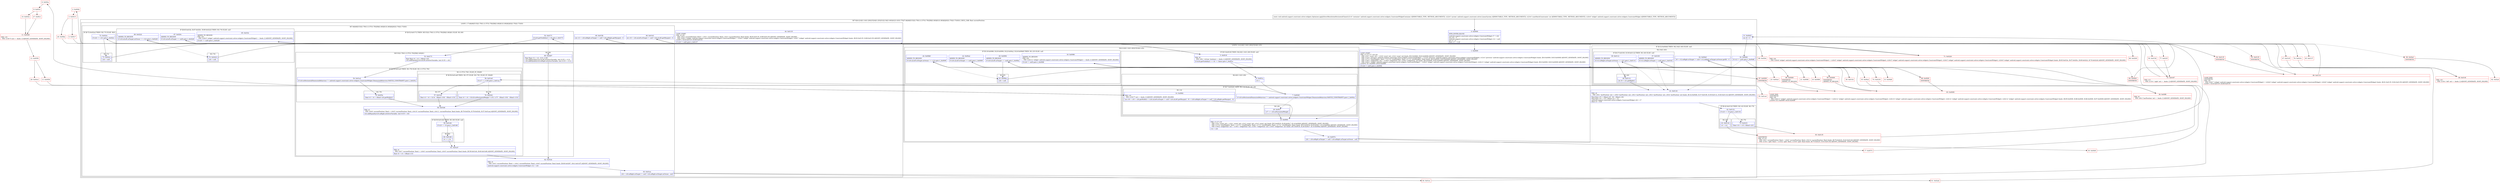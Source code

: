 digraph "CFG forandroid.support.constraint.solver.widgets.Optimizer.applyDirectResolutionHorizontalChain(Landroid\/support\/constraint\/solver\/widgets\/ConstraintWidgetContainer;Landroid\/support\/constraint\/solver\/LinearSystem;ILandroid\/support\/constraint\/solver\/widgets\/ConstraintWidget;)V" {
subgraph cluster_Region_1530199593 {
label = "R(7:0|(4:(2:6|(1:14)(1:29))|15|16|(1:25))|31|(2:34|(1:40))|41|(1:43)(1:75)|(7:46|49|(5:53|(1:79)(1:(1:57)(1:78))|58|(1:60)|61)(1:80)|62|63|(1:70)|(1:73)(0))) | DECL_VAR: float currentPosition\l";
node [shape=record,color=blue];
Node_0 [shape=record,label="{0\:\ 0x0000|MTH_ENTER_BLOCK\l|android.support.constraint.solver.widgets.ConstraintWidget r7 = r24\lint r18 = 0\landroid.support.constraint.solver.widgets.ConstraintWidget r12 = null\lint r3 = 0\lfloat r17 = 0.0f\l}"];
subgraph cluster_LoopRegion_1502586770 {
label = "LOOP:0: (4:(2:6|(1:14)(1:29))|15|16|(1:25))";
node [shape=record,color=blue];
Node_1 [shape=record,label="{1\:\ 0x0009|LOOP_START\lPHI: r3 r12 r17 r18 r24 \l  PHI: (r3v1 'count' int) = (r3v0 'count' int), (r3v2 'count' int) binds: [B:0:0x0000, B:83:0x0009] A[DONT_GENERATE, DONT_INLINE]\l  PHI: (r12v1 'previous' android.support.constraint.solver.widgets.ConstraintWidget) = (r12v0 'previous' android.support.constraint.solver.widgets.ConstraintWidget), (r12v3 'previous' android.support.constraint.solver.widgets.ConstraintWidget) binds: [B:0:0x0000, B:83:0x0009] A[DONT_GENERATE, DONT_INLINE]\l  PHI: (r17v1 'totalWeights' float) = (r17v0 'totalWeights' float), (r17v2 'totalWeights' float) binds: [B:0:0x0000, B:83:0x0009] A[DONT_GENERATE, DONT_INLINE]\l  PHI: (r18v1 'widgetSize' int) = (r18v0 'widgetSize' int), (r18v2 'widgetSize' int) binds: [B:0:0x0000, B:83:0x0009] A[DONT_GENERATE, DONT_INLINE]\l  PHI: (r24v1 'widget' android.support.constraint.solver.widgets.ConstraintWidget) = (r24v0 'widget' android.support.constraint.solver.widgets.ConstraintWidget), (r24v13 'widget' android.support.constraint.solver.widgets.ConstraintWidget) binds: [B:0:0x0000, B:83:0x0009] A[DONT_GENERATE, DONT_INLINE]\lLOOP:0: B:1:0x0009\-\>B:83:0x0009\l|if (r24 != null) goto L_0x000b\l}"];
subgraph cluster_Region_346972551 {
label = "R(4:(2:6|(1:14)(1:29))|15|16|(1:25))";
node [shape=record,color=blue];
subgraph cluster_IfRegion_1119383464 {
label = "IF [B:5:0x0018] THEN: R(2:6|(1:14)(1:29)) ELSE: null";
node [shape=record,color=blue];
Node_5 [shape=record,label="{5\:\ 0x0018|PHI: r8 \l  PHI: (r8v1 'isGone' boolean) =  binds: [] A[DONT_GENERATE, DONT_INLINE]\l|if ((r24.getVisibility() == 8) == false) goto L_0x001a\l}"];
subgraph cluster_Region_1619603776 {
label = "R(2:6|(1:14)(1:29))";
node [shape=record,color=blue];
Node_6 [shape=record,label="{6\:\ 0x001a|r3++\l}"];
subgraph cluster_IfRegion_1106216210 {
label = "IF [B:7:0x0028] THEN: R(1:14) ELSE: R(1:29)";
node [shape=record,color=blue];
Node_7 [shape=record,label="{7\:\ 0x0028|if (r24.mHorizontalDimensionBehaviour != android.support.constraint.solver.widgets.ConstraintWidget.DimensionBehaviour.MATCH_CONSTRAINT) goto L_0x002a\l}"];
subgraph cluster_Region_30320503 {
label = "R(1:14)";
node [shape=record,color=blue];
Node_14 [shape=record,label="{14\:\ 0x0062|PHI: r19 \l  PHI: (r19v77 int) =  binds: [] A[DONT_GENERATE, DONT_INLINE]\l|int r18 = r18 + r24.getWidth() + (r24.mLeft.mTarget != null ? r24.mLeft.getMargin() : 0) + (r24.mRight.mTarget != null ? r24.mRight.getMargin() : 0)\l}"];
}
subgraph cluster_Region_305460774 {
label = "R(1:29)";
node [shape=record,color=blue];
Node_29 [shape=record,label="{29\:\ 0x00c7|r17 += r24.mHorizontalWeight\l}"];
}
}
}
}
Node_15 [shape=record,label="{15\:\ 0x0064|PHI: r3 r17 r18 \l  PHI: (r3v2 'count' int) = (r3v1 'count' int), (r3v3 'count' int), (r3v3 'count' int) binds: [B:5:0x0018, B:29:0x00c7, B:14:0x0062] A[DONT_GENERATE, DONT_INLINE]\l  PHI: (r17v2 'totalWeights' float) = (r17v1 'totalWeights' float), (r17v3 'totalWeights' float), (r17v1 'totalWeights' float) binds: [B:5:0x0018, B:29:0x00c7, B:14:0x0062] A[DONT_GENERATE, DONT_INLINE]\l  PHI: (r18v2 'widgetSize' int) = (r18v1 'widgetSize' int), (r18v1 'widgetSize' int), (r18v5 'widgetSize' int) binds: [B:5:0x0018, B:29:0x00c7, B:14:0x0062] A[DONT_GENERATE, DONT_INLINE]\l|r12 = r24\l}"];
Node_16 [shape=record,label="{16\:\ 0x0072|r24 = r24.mRight.mTarget != null ? r24.mRight.mTarget.mOwner : null\l}"];
subgraph cluster_IfRegion_636261317 {
label = "IF [B:18:0x0086, B:20:0x0094, B:22:0x00a2, B:24:0x00b8] THEN: R(1:25) ELSE: null";
node [shape=record,color=blue];
Node_18 [shape=record,label="{18\:\ 0x0086|ADDED_TO_REGION\lPHI: r24 \l  PHI: (r24v12 'widget' android.support.constraint.solver.widgets.ConstraintWidget) =  binds: [] A[DONT_GENERATE, DONT_INLINE]\l|if (r24 != null) goto L_0x0088\l}"];
Node_20 [shape=record,label="{20\:\ 0x0094|ADDED_TO_REGION\l|if (r24.mLeft.mTarget == null) goto L_0x00ba\l}"];
Node_22 [shape=record,label="{22\:\ 0x00a2|ADDED_TO_REGION\l|if (r24.mLeft.mTarget == null) goto L_0x0009\l}"];
Node_24 [shape=record,label="{24\:\ 0x00b8|ADDED_TO_REGION\l|if (r24.mLeft.mTarget.mOwner == r12) goto L_0x0009\l}"];
subgraph cluster_Region_2144714969 {
label = "R(1:25)";
node [shape=record,color=blue];
Node_25 [shape=record,label="{25\:\ 0x00ba|r24 = null\l}"];
}
}
}
}
Node_31 [shape=record,label="{31\:\ 0x00d3|int r9 = 0\l}"];
subgraph cluster_IfRegion_1242691134 {
label = "IF [B:32:0x00d4] THEN: R(2:34|(1:40)) ELSE: null";
node [shape=record,color=blue];
Node_32 [shape=record,label="{32\:\ 0x00d4|if (r12 != null) goto L_0x00d6\l}"];
subgraph cluster_Region_908627171 {
label = "R(2:34|(1:40))";
node [shape=record,color=blue];
Node_34 [shape=record,label="{34\:\ 0x00e0|r9 = r12.mRight.mTarget != null ? r12.mRight.mTarget.mOwner.getX() : 0\l}"];
subgraph cluster_IfRegion_1118400590 {
label = "IF [B:37:0x0100, B:39:0x0112] THEN: R(1:40) ELSE: null";
node [shape=record,color=blue];
Node_37 [shape=record,label="{37\:\ 0x0100|ADDED_TO_REGION\l|if (r12.mRight.mTarget != null) goto L_0x0102\l}"];
Node_39 [shape=record,label="{39\:\ 0x0112|ADDED_TO_REGION\l|if (r12.mRight.mTarget.mOwner == r21) goto L_0x0114\l}"];
subgraph cluster_Region_1930374151 {
label = "R(1:40)";
node [shape=record,color=blue];
Node_40 [shape=record,label="{40\:\ 0x0114|int r9 = r21.getRight()\l}"];
}
}
}
}
Node_41 [shape=record,label="{41\:\ 0x0118|PHI: r9 \l  PHI: (r9v1 'lastPosition' int) = (r9v0 'lastPosition' int), (r9v3 'lastPosition' int), (r9v3 'lastPosition' int), (r9v4 'lastPosition' int) binds: [B:32:0x00d4, B:37:0x0100, B:39:0x0112, B:40:0x0114] A[DONT_GENERATE, DONT_INLINE]\l|float float r15 = ((float) (r9 \- 0)) \- ((float) r18)\lfloat float r14 = r15 \/ ((float) (r3 + 1))\landroid.support.constraint.solver.widgets.ConstraintWidget r24 = r7\lfloat r4 = 0.0f\l}"];
subgraph cluster_IfRegion_1539459974 {
label = "IF [B:42:0x0132] THEN: R(1:43) ELSE: R(1:75)";
node [shape=record,color=blue];
Node_42 [shape=record,label="{42\:\ 0x0132|if (r23 == 0) goto L_0x0134\l}"];
subgraph cluster_Region_1803401664 {
label = "R(1:43)";
node [shape=record,color=blue];
Node_43 [shape=record,label="{43\:\ 0x0134|r4 = r14\l}"];
}
subgraph cluster_Region_1178558854 {
label = "R(1:75)";
node [shape=record,color=blue];
Node_75 [shape=record,label="{75\:\ 0x0233|float r14 = r15 \/ ((float) r23)\l}"];
}
}
subgraph cluster_LoopRegion_1719110388 {
label = "LOOP:1: (7:46|49|(5:53|(1:79)(1:(1:57)(1:78))|58|(1:60)|61)(1:80)|62|63|(1:70)|(1:73)(0))";
node [shape=record,color=blue];
Node_44 [shape=record,label="{44\:\ 0x0135|LOOP_START\lPHI: r4 r24 \l  PHI: (r4v2 'currentPosition' float) = (r4v1 'currentPosition' float), (r4v3 'currentPosition' float) binds: [B:93:0x0135, B:89:0x0135] A[DONT_GENERATE, DONT_INLINE]\l  PHI: (r24v3 'widget' android.support.constraint.solver.widgets.ConstraintWidget) = (r24v2 'widget' android.support.constraint.solver.widgets.ConstraintWidget), (r24v7 'widget' android.support.constraint.solver.widgets.ConstraintWidget) binds: [B:93:0x0135, B:89:0x0135] A[DONT_GENERATE, DONT_INLINE]\lLOOP:1: B:44:0x0135\-\>B:89:0x0135\l|if (r24 != null) goto L_0x0137\l}"];
subgraph cluster_Region_685583012 {
label = "R(7:46|49|(5:53|(1:79)(1:(1:57)(1:78))|58|(1:60)|61)(1:80)|62|63|(1:70)|(1:73)(0))";
node [shape=record,color=blue];
Node_46 [shape=record,label="{46\:\ 0x0143|int r10 = r24.mLeft.mTarget != null ? r24.mLeft.getMargin() : 0\l}"];
Node_49 [shape=record,label="{49\:\ 0x015b|int r13 = r24.mRight.mTarget != null ? r24.mRight.getMargin() : 0\l}"];
subgraph cluster_IfRegion_658375828 {
label = "IF [B:52:0x0171] THEN: R(5:53|(1:79)(1:(1:57)(1:78))|58|(1:60)|61) ELSE: R(1:80)";
node [shape=record,color=blue];
Node_52 [shape=record,label="{52\:\ 0x0171|if (r24.getVisibility() != 8) goto L_0x0173\l}"];
subgraph cluster_Region_509288772 {
label = "R(5:53|(1:79)(1:(1:57)(1:78))|58|(1:60)|61)";
node [shape=record,color=blue];
Node_53 [shape=record,label="{53\:\ 0x0173|float float r4 = r4 + ((float) r10)\lr22.addEquality(r24.mLeft.mSolverVariable, (int) (0.5f + r4))\l}"];
subgraph cluster_IfRegion_1421490139 {
label = "IF [B:54:0x01a2] THEN: R(1:79) ELSE: R(1:(1:57)(1:78))";
node [shape=record,color=blue];
Node_54 [shape=record,label="{54\:\ 0x01a2|if (r24.mHorizontalDimensionBehaviour != android.support.constraint.solver.widgets.ConstraintWidget.DimensionBehaviour.MATCH_CONSTRAINT) goto L_0x025a\l}"];
subgraph cluster_Region_239085458 {
label = "R(1:79)";
node [shape=record,color=blue];
Node_79 [shape=record,label="{79\:\ 0x025a|float r4 = r4 + ((float) r24.getWidth())\l}"];
}
subgraph cluster_Region_1518779001 {
label = "R(1:(1:57)(1:78)) | ELSE_IF_CHAIN\l";
node [shape=record,color=blue];
subgraph cluster_IfRegion_462872366 {
label = "IF [B:56:0x01a8] THEN: R(1:57) ELSE: R(1:78) | ELSE_IF_CHAIN\l";
node [shape=record,color=blue];
Node_56 [shape=record,label="{56\:\ 0x01a8|if (r17 == 0.0f) goto L_0x01aa\l}"];
subgraph cluster_Region_419642776 {
label = "R(1:57)";
node [shape=record,color=blue];
Node_57 [shape=record,label="{57\:\ 0x01aa|float r4 = r4 + ((r14 \- ((float) r10)) \- ((float) r13))\l}"];
}
subgraph cluster_Region_1520764194 {
label = "R(1:78)";
node [shape=record,color=blue];
Node_78 [shape=record,label="{78\:\ 0x0242|float r4 = r4 + ((((r24.mHorizontalWeight * r15) \/ r17) \- ((float) r10)) \- ((float) r13))\l}"];
}
}
}
}
Node_58 [shape=record,label="{58\:\ 0x01b6|PHI: r4 \l  PHI: (r4v6 'currentPosition' float) = (r4v5 'currentPosition' float), (r4v10 'currentPosition' float), (r4v11 'currentPosition' float) binds: [B:79:0x025a, B:78:0x0242, B:57:0x01aa] A[DONT_GENERATE, DONT_INLINE]\l|r22.addEquality(r24.mRight.mSolverVariable, (int) (0.5f + r4))\l}"];
subgraph cluster_IfRegion_1744593710 {
label = "IF [B:59:0x01d4] THEN: R(1:60) ELSE: null";
node [shape=record,color=blue];
Node_59 [shape=record,label="{59\:\ 0x01d4|if (r23 == 0) goto L_0x01d6\l}"];
subgraph cluster_Region_325469611 {
label = "R(1:60)";
node [shape=record,color=blue];
Node_60 [shape=record,label="{60\:\ 0x01d6|r4 += r14\l}"];
}
}
Node_61 [shape=record,label="{61\:\ 0x01d7|PHI: r4 \l  PHI: (r4v7 'currentPosition' float) = (r4v6 'currentPosition' float), (r4v9 'currentPosition' float) binds: [B:59:0x01d4, B:60:0x01d6] A[DONT_GENERATE, DONT_INLINE]\l|float r4 = r4 + ((float) r13)\l}"];
}
subgraph cluster_Region_778577168 {
label = "R(1:80)";
node [shape=record,color=blue];
Node_80 [shape=record,label="{80\:\ 0x0267|float float r11 = r4 \- (r14 \/ 2.0f)\lr22.addEquality(r24.mLeft.mSolverVariable, (int) (0.5f + r11))\lr22.addEquality(r24.mRight.mSolverVariable, (int) (0.5f + r11))\l}"];
}
}
Node_62 [shape=record,label="{62\:\ 0x01dc|PHI: r4 \l  PHI: (r4v3 'currentPosition' float) = (r4v2 'currentPosition' float), (r4v8 'currentPosition' float) binds: [B:80:0x0267, B:61:0x01d7] A[DONT_GENERATE, DONT_INLINE]\l|android.support.constraint.solver.widgets.ConstraintWidget r12 = r24\l}"];
Node_63 [shape=record,label="{63\:\ 0x01ea|r24 = r24.mRight.mTarget != null ? r24.mRight.mTarget.mOwner : null\l}"];
subgraph cluster_IfRegion_1494063210 {
label = "IF [B:65:0x01fe, B:67:0x020c, B:69:0x0222] THEN: R(1:70) ELSE: null";
node [shape=record,color=blue];
Node_65 [shape=record,label="{65\:\ 0x01fe|ADDED_TO_REGION\lPHI: r24 \l  PHI: (r24v5 'widget' android.support.constraint.solver.widgets.ConstraintWidget) =  binds: [] A[DONT_GENERATE, DONT_INLINE]\l|if (r24 == null) goto L_0x0226\l}"];
Node_67 [shape=record,label="{67\:\ 0x020c|ADDED_TO_REGION\l|if (r24.mLeft.mTarget == null) goto L_0x0226\l}"];
Node_69 [shape=record,label="{69\:\ 0x0222|ADDED_TO_REGION\l|if (r24.mLeft.mTarget.mOwner == r12) goto L_0x0226\l}"];
subgraph cluster_Region_156790378 {
label = "R(1:70)";
node [shape=record,color=blue];
Node_70 [shape=record,label="{70\:\ 0x0224|r24 = null\l}"];
}
}
subgraph cluster_IfRegion_513524494 {
label = "IF [B:72:0x022a] THEN: R(1:73) ELSE: R(0)";
node [shape=record,color=blue];
Node_72 [shape=record,label="{72\:\ 0x022a|if (r24 == r21) goto L_0x022c\l}"];
subgraph cluster_Region_674381274 {
label = "R(1:73)";
node [shape=record,color=blue];
Node_73 [shape=record,label="{73\:\ 0x022c|r24 = null\l}"];
}
subgraph cluster_Region_922657792 {
label = "R(0)";
node [shape=record,color=blue];
}
}
}
}
}
Node_2 [shape=record,color=red,label="{2\:\ 0x000b}"];
Node_3 [shape=record,color=red,label="{3\:\ 0x0015}"];
Node_4 [shape=record,color=red,label="{4\:\ 0x0017}"];
Node_8 [shape=record,color=red,label="{8\:\ 0x002a}"];
Node_9 [shape=record,color=red,label="{9\:\ 0x003c}"];
Node_10 [shape=record,color=red,label="{10\:\ 0x003e}"];
Node_11 [shape=record,color=red,label="{11\:\ 0x0048|PHI: r19 \l  PHI: (r19v73 int) =  binds: [] A[DONT_GENERATE, DONT_INLINE]\l}"];
Node_12 [shape=record,color=red,label="{12\:\ 0x0056}"];
Node_13 [shape=record,color=red,label="{13\:\ 0x0058}"];
Node_17 [shape=record,color=red,label="{17\:\ 0x0074}"];
Node_19 [shape=record,color=red,label="{19\:\ 0x0088}"];
Node_21 [shape=record,color=red,label="{21\:\ 0x0096}"];
Node_23 [shape=record,color=red,label="{23\:\ 0x00a4}"];
Node_26 [shape=record,color=red,label="{26\:\ 0x00be}"];
Node_27 [shape=record,color=red,label="{27\:\ 0x00c1}"];
Node_28 [shape=record,color=red,label="{28\:\ 0x00c4}"];
Node_30 [shape=record,color=red,label="{30\:\ 0x00d0}"];
Node_33 [shape=record,color=red,label="{33\:\ 0x00d6}"];
Node_35 [shape=record,color=red,label="{35\:\ 0x00e2}"];
Node_36 [shape=record,color=red,label="{36\:\ 0x00f6|PHI: r9 \l  PHI: (r9v3 'lastPosition' int) =  binds: [] A[DONT_GENERATE, DONT_INLINE]\l}"];
Node_38 [shape=record,color=red,label="{38\:\ 0x0102}"];
Node_45 [shape=record,color=red,label="{45\:\ 0x0137}"];
Node_47 [shape=record,color=red,label="{47\:\ 0x0145}"];
Node_48 [shape=record,color=red,label="{48\:\ 0x014f|PHI: r10 \l  PHI: (r10v1 'left' int) =  binds: [] A[DONT_GENERATE, DONT_INLINE]\l}"];
Node_50 [shape=record,color=red,label="{50\:\ 0x015d}"];
Node_51 [shape=record,color=red,label="{51\:\ 0x0167|PHI: r13 \l  PHI: (r13v1 'right' int) =  binds: [] A[DONT_GENERATE, DONT_INLINE]\l}"];
Node_55 [shape=record,color=red,label="{55\:\ 0x01a4}"];
Node_64 [shape=record,color=red,label="{64\:\ 0x01ec}"];
Node_66 [shape=record,color=red,label="{66\:\ 0x0200}"];
Node_68 [shape=record,color=red,label="{68\:\ 0x020e}"];
Node_71 [shape=record,color=red,label="{71\:\ 0x0226|PHI: r24 \l  PHI: (r24v6 'widget' android.support.constraint.solver.widgets.ConstraintWidget) = (r24v5 'widget' android.support.constraint.solver.widgets.ConstraintWidget), (r24v5 'widget' android.support.constraint.solver.widgets.ConstraintWidget), (r24v5 'widget' android.support.constraint.solver.widgets.ConstraintWidget), (r24v9 'widget' android.support.constraint.solver.widgets.ConstraintWidget) binds: [B:65:0x01fe, B:67:0x020c, B:69:0x0222, B:70:0x0224] A[DONT_GENERATE, DONT_INLINE]\l}"];
Node_74 [shape=record,color=red,label="{74\:\ 0x0230}"];
Node_76 [shape=record,color=red,label="{76\:\ 0x023c}"];
Node_77 [shape=record,color=red,label="{77\:\ 0x023f}"];
Node_81 [shape=record,color=red,label="{81\:\ 0x02ab}"];
Node_82 [shape=record,color=red,label="{82\:\ 0x02af}"];
Node_83 [shape=record,color=red,label="{83\:\ 0x0009|LOOP_END\lSYNTHETIC\lPHI: r24 \l  PHI: (r24v13 'widget' android.support.constraint.solver.widgets.ConstraintWidget) = (r24v12 'widget' android.support.constraint.solver.widgets.ConstraintWidget), (r24v14 'widget' android.support.constraint.solver.widgets.ConstraintWidget), (r24v12 'widget' android.support.constraint.solver.widgets.ConstraintWidget), (r24v12 'widget' android.support.constraint.solver.widgets.ConstraintWidget) binds: [B:85:0x0009, B:88:0x0009, B:86:0x0009, B:87:0x0009] A[DONT_GENERATE, DONT_INLINE]\lLOOP:0: B:1:0x0009\-\>B:83:0x0009\l}"];
Node_84 [shape=record,color=red,label="{84\:\ 0x00d3|SYNTHETIC\l}"];
Node_85 [shape=record,color=red,label="{85\:\ 0x0009|SYNTHETIC\lADDED_TO_REGION\l}"];
Node_86 [shape=record,color=red,label="{86\:\ 0x0009|SYNTHETIC\lADDED_TO_REGION\l}"];
Node_87 [shape=record,color=red,label="{87\:\ 0x0009|SYNTHETIC\l}"];
Node_88 [shape=record,color=red,label="{88\:\ 0x0009|SYNTHETIC\l}"];
Node_89 [shape=record,color=red,label="{89\:\ 0x0135|LOOP_END\lSYNTHETIC\lPHI: r24 \l  PHI: (r24v7 'widget' android.support.constraint.solver.widgets.ConstraintWidget) = (r24v6 'widget' android.support.constraint.solver.widgets.ConstraintWidget), (r24v8 'widget' android.support.constraint.solver.widgets.ConstraintWidget) binds: [B:91:0x0135, B:92:0x0135] A[DONT_GENERATE, DONT_INLINE]\lLOOP:1: B:44:0x0135\-\>B:89:0x0135\l}"];
Node_90 [shape=record,color=red,label="{90\:\ 0x02af|SYNTHETIC\l}"];
Node_91 [shape=record,color=red,label="{91\:\ 0x0135|SYNTHETIC\l}"];
Node_92 [shape=record,color=red,label="{92\:\ 0x0135|SYNTHETIC\l}"];
Node_93 [shape=record,color=red,label="{93\:\ 0x0135|SYNTHETIC\lPHI: r4 r14 \l  PHI: (r4v1 'currentPosition' float) = (r4v0 'currentPosition' float), (r4v12 'currentPosition' float) binds: [B:75:0x0233, B:43:0x0134] A[DONT_GENERATE, DONT_INLINE]\l  PHI: (r14v1 'split' float) = (r14v2 'split' float), (r14v0 'split' float) binds: [B:75:0x0233, B:43:0x0134] A[DONT_GENERATE, DONT_INLINE]\l}"];
MethodNode[shape=record,label="{static void android.support.constraint.solver.widgets.Optimizer.applyDirectResolutionHorizontalChain((r21v0 'container' android.support.constraint.solver.widgets.ConstraintWidgetContainer A[IMMUTABLE_TYPE, METHOD_ARGUMENT]), (r22v0 'system' android.support.constraint.solver.LinearSystem A[IMMUTABLE_TYPE, METHOD_ARGUMENT]), (r23v0 'numMatchConstraints' int A[IMMUTABLE_TYPE, METHOD_ARGUMENT]), (r24v0 'widget' android.support.constraint.solver.widgets.ConstraintWidget A[IMMUTABLE_TYPE, METHOD_ARGUMENT])) }"];
MethodNode -> Node_0;
Node_0 -> Node_1;
Node_1 -> Node_2;
Node_1 -> Node_84[style=dashed];
Node_5 -> Node_6;
Node_5 -> Node_15[style=dashed];
Node_6 -> Node_7;
Node_7 -> Node_8;
Node_7 -> Node_29[style=dashed];
Node_14 -> Node_15;
Node_29 -> Node_15;
Node_15 -> Node_16;
Node_16 -> Node_17;
Node_16 -> Node_30;
Node_18 -> Node_19;
Node_18 -> Node_85[style=dashed];
Node_20 -> Node_21[style=dashed];
Node_20 -> Node_25;
Node_22 -> Node_23[style=dashed];
Node_22 -> Node_86;
Node_24 -> Node_25[style=dashed];
Node_24 -> Node_87;
Node_25 -> Node_88;
Node_31 -> Node_32;
Node_32 -> Node_33;
Node_32 -> Node_41[style=dashed];
Node_34 -> Node_35;
Node_34 -> Node_74;
Node_37 -> Node_38;
Node_37 -> Node_41[style=dashed];
Node_39 -> Node_40;
Node_39 -> Node_41[style=dashed];
Node_40 -> Node_41;
Node_41 -> Node_42;
Node_42 -> Node_43;
Node_42 -> Node_75[style=dashed];
Node_43 -> Node_93;
Node_75 -> Node_93;
Node_44 -> Node_45;
Node_44 -> Node_90[style=dashed];
Node_46 -> Node_47;
Node_46 -> Node_76;
Node_49 -> Node_50;
Node_49 -> Node_77;
Node_52 -> Node_53;
Node_52 -> Node_80[style=dashed];
Node_53 -> Node_54;
Node_54 -> Node_55[style=dashed];
Node_54 -> Node_79;
Node_79 -> Node_58;
Node_56 -> Node_57;
Node_56 -> Node_78[style=dashed];
Node_57 -> Node_58;
Node_78 -> Node_58;
Node_58 -> Node_59;
Node_59 -> Node_60;
Node_59 -> Node_61[style=dashed];
Node_60 -> Node_61;
Node_61 -> Node_62;
Node_80 -> Node_62;
Node_62 -> Node_63;
Node_63 -> Node_64;
Node_63 -> Node_81;
Node_65 -> Node_66[style=dashed];
Node_65 -> Node_71;
Node_67 -> Node_68[style=dashed];
Node_67 -> Node_71;
Node_69 -> Node_70[style=dashed];
Node_69 -> Node_71;
Node_70 -> Node_71;
Node_72 -> Node_73;
Node_72 -> Node_91[style=dashed];
Node_73 -> Node_92;
Node_2 -> Node_3;
Node_3 -> Node_4;
Node_3 -> Node_26;
Node_4 -> Node_5;
Node_8 -> Node_9;
Node_9 -> Node_10;
Node_9 -> Node_27;
Node_10 -> Node_11;
Node_11 -> Node_12;
Node_12 -> Node_13;
Node_12 -> Node_28;
Node_13 -> Node_14;
Node_17 -> Node_18;
Node_19 -> Node_20;
Node_21 -> Node_22;
Node_23 -> Node_24;
Node_26 -> Node_5;
Node_27 -> Node_11;
Node_28 -> Node_14;
Node_30 -> Node_18;
Node_33 -> Node_34;
Node_35 -> Node_36;
Node_36 -> Node_37;
Node_38 -> Node_39;
Node_45 -> Node_46;
Node_47 -> Node_48;
Node_48 -> Node_49;
Node_50 -> Node_51;
Node_51 -> Node_52;
Node_55 -> Node_56;
Node_64 -> Node_65;
Node_66 -> Node_67;
Node_68 -> Node_69;
Node_71 -> Node_72;
Node_74 -> Node_36;
Node_76 -> Node_48;
Node_77 -> Node_51;
Node_81 -> Node_65;
Node_83 -> Node_1;
Node_84 -> Node_31;
Node_85 -> Node_83;
Node_86 -> Node_83;
Node_87 -> Node_83;
Node_88 -> Node_83;
Node_89 -> Node_44;
Node_90 -> Node_82;
Node_91 -> Node_89;
Node_92 -> Node_89;
Node_93 -> Node_44;
}

